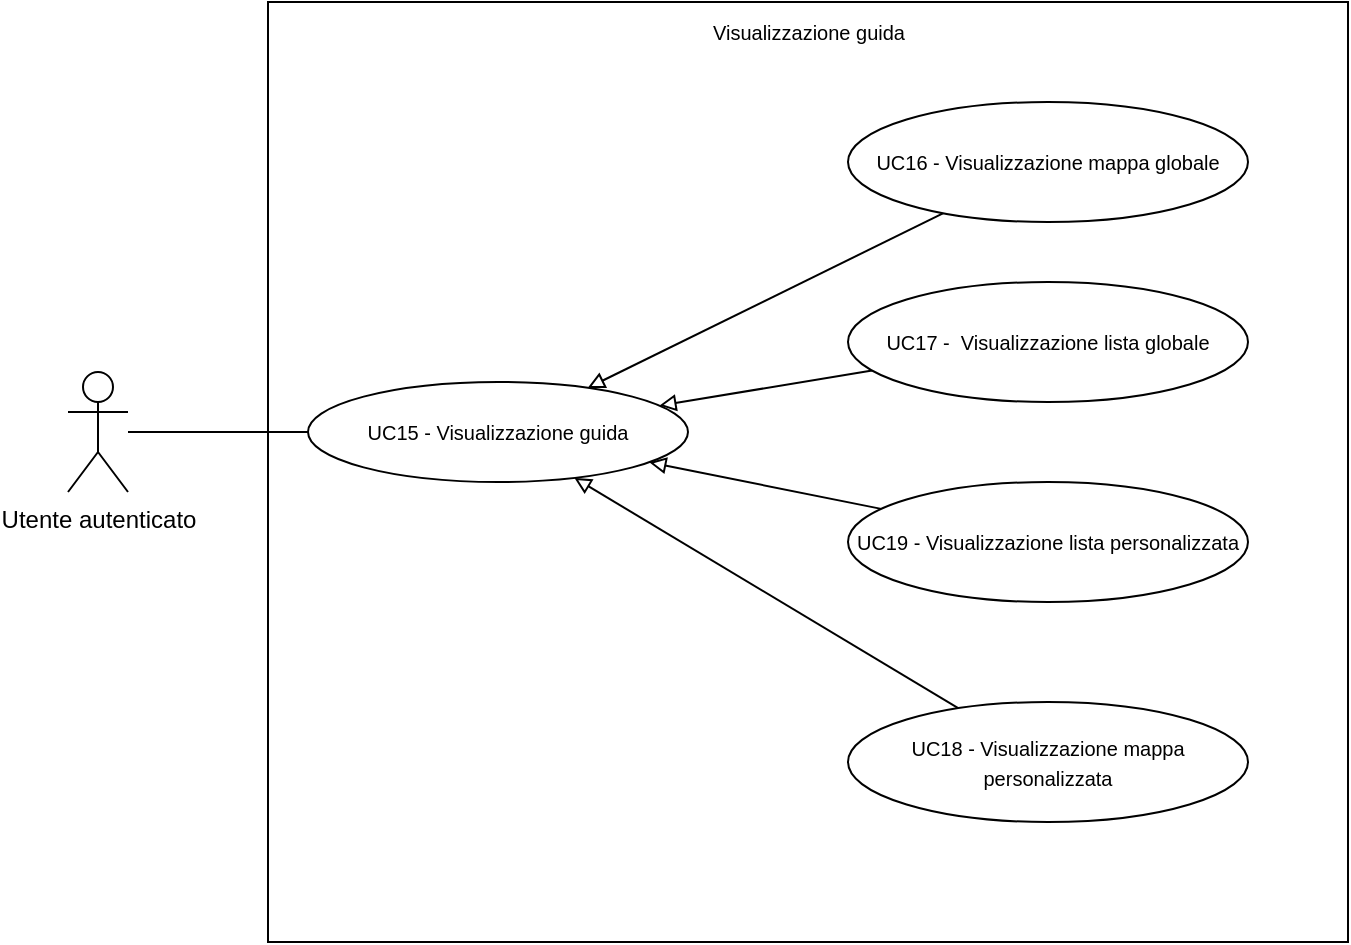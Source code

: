 <mxfile version="19.0.3" type="device"><diagram id="Dy6OWDtlNEXE2E0ja2po" name="Page-1"><mxGraphModel dx="2062" dy="873" grid="1" gridSize="10" guides="1" tooltips="1" connect="1" arrows="1" fold="1" page="1" pageScale="1" pageWidth="850" pageHeight="1100" math="0" shadow="0"><root><mxCell id="0"/><mxCell id="1" parent="0"/><mxCell id="lYzuhWharnTtqEKVZbup-5" value="" style="rounded=0;whiteSpace=wrap;html=1;fontFamily=Helvetica;" parent="1" vertex="1"><mxGeometry x="280" y="140" width="540" height="470" as="geometry"/></mxCell><mxCell id="lYzuhWharnTtqEKVZbup-17" style="rounded=0;orthogonalLoop=1;jettySize=auto;html=1;fontFamily=Helvetica;fontSize=10;endArrow=none;endFill=0;entryX=0;entryY=0.5;entryDx=0;entryDy=0;" parent="1" source="lYzuhWharnTtqEKVZbup-1" target="lYzuhWharnTtqEKVZbup-3" edge="1"><mxGeometry relative="1" as="geometry"><mxPoint x="350" y="280" as="targetPoint"/></mxGeometry></mxCell><mxCell id="lYzuhWharnTtqEKVZbup-1" value="Utente autenticato" style="shape=umlActor;verticalLabelPosition=bottom;verticalAlign=top;html=1;outlineConnect=0;" parent="1" vertex="1"><mxGeometry x="180" y="325" width="30" height="60" as="geometry"/></mxCell><mxCell id="lYzuhWharnTtqEKVZbup-3" value="&lt;font style=&quot;font-size: 10px;&quot;&gt;UC15 - Visualizzazione guida&lt;/font&gt;" style="ellipse;whiteSpace=wrap;html=1;" parent="1" vertex="1"><mxGeometry x="300" y="330" width="190" height="50" as="geometry"/></mxCell><mxCell id="Tr18SINb3QK8mF14JKgo-1" value="Visualizzazione guida" style="text;html=1;strokeColor=none;fillColor=none;align=center;verticalAlign=middle;whiteSpace=wrap;rounded=0;fontSize=10;" parent="1" vertex="1"><mxGeometry x="447.5" y="140" width="205" height="30" as="geometry"/></mxCell><mxCell id="uVkzR44P8z75NkplVorS-3" style="rounded=0;orthogonalLoop=1;jettySize=auto;html=1;endArrow=block;endFill=0;" parent="1" source="uVkzR44P8z75NkplVorS-1" target="lYzuhWharnTtqEKVZbup-3" edge="1"><mxGeometry relative="1" as="geometry"/></mxCell><mxCell id="uVkzR44P8z75NkplVorS-1" value="&lt;font style=&quot;font-size: 10px;&quot;&gt;UC16 -&amp;nbsp;Visualizzazione mappa globale&lt;/font&gt;" style="ellipse;whiteSpace=wrap;html=1;" parent="1" vertex="1"><mxGeometry x="570" y="190" width="200" height="60" as="geometry"/></mxCell><mxCell id="uVkzR44P8z75NkplVorS-4" style="edgeStyle=none;rounded=0;orthogonalLoop=1;jettySize=auto;html=1;endArrow=block;endFill=0;" parent="1" source="uVkzR44P8z75NkplVorS-2" target="lYzuhWharnTtqEKVZbup-3" edge="1"><mxGeometry relative="1" as="geometry"/></mxCell><mxCell id="uVkzR44P8z75NkplVorS-2" value="&lt;span style=&quot;font-size: 10px;&quot;&gt;UC17 -&amp;nbsp;&amp;nbsp;Visualizzazione lista globale&lt;/span&gt;" style="ellipse;whiteSpace=wrap;html=1;" parent="1" vertex="1"><mxGeometry x="570" y="280" width="200" height="60" as="geometry"/></mxCell><mxCell id="q6nXY2alzGjrWDKKVO4v-5" style="rounded=0;orthogonalLoop=1;jettySize=auto;html=1;endArrow=block;endFill=0;" parent="1" source="q6nXY2alzGjrWDKKVO4v-1" target="lYzuhWharnTtqEKVZbup-3" edge="1"><mxGeometry relative="1" as="geometry"/></mxCell><mxCell id="q6nXY2alzGjrWDKKVO4v-1" value="&lt;span style=&quot;font-size: 10px;&quot;&gt;UC19 -&amp;nbsp;&lt;/span&gt;&lt;span style=&quot;font-size: 10px;&quot;&gt;Visualizzazione lista personalizzata&lt;/span&gt;" style="ellipse;whiteSpace=wrap;html=1;" parent="1" vertex="1"><mxGeometry x="570" y="380" width="200" height="60" as="geometry"/></mxCell><mxCell id="q6nXY2alzGjrWDKKVO4v-6" style="edgeStyle=none;rounded=0;orthogonalLoop=1;jettySize=auto;html=1;endArrow=block;endFill=0;" parent="1" source="q6nXY2alzGjrWDKKVO4v-2" target="lYzuhWharnTtqEKVZbup-3" edge="1"><mxGeometry relative="1" as="geometry"/></mxCell><mxCell id="q6nXY2alzGjrWDKKVO4v-2" value="&lt;span style=&quot;font-size: 10px;&quot;&gt;UC18 -&amp;nbsp;Visualizzazione mappa personalizzata&lt;/span&gt;" style="ellipse;whiteSpace=wrap;html=1;" parent="1" vertex="1"><mxGeometry x="570" y="490" width="200" height="60" as="geometry"/></mxCell></root></mxGraphModel></diagram></mxfile>